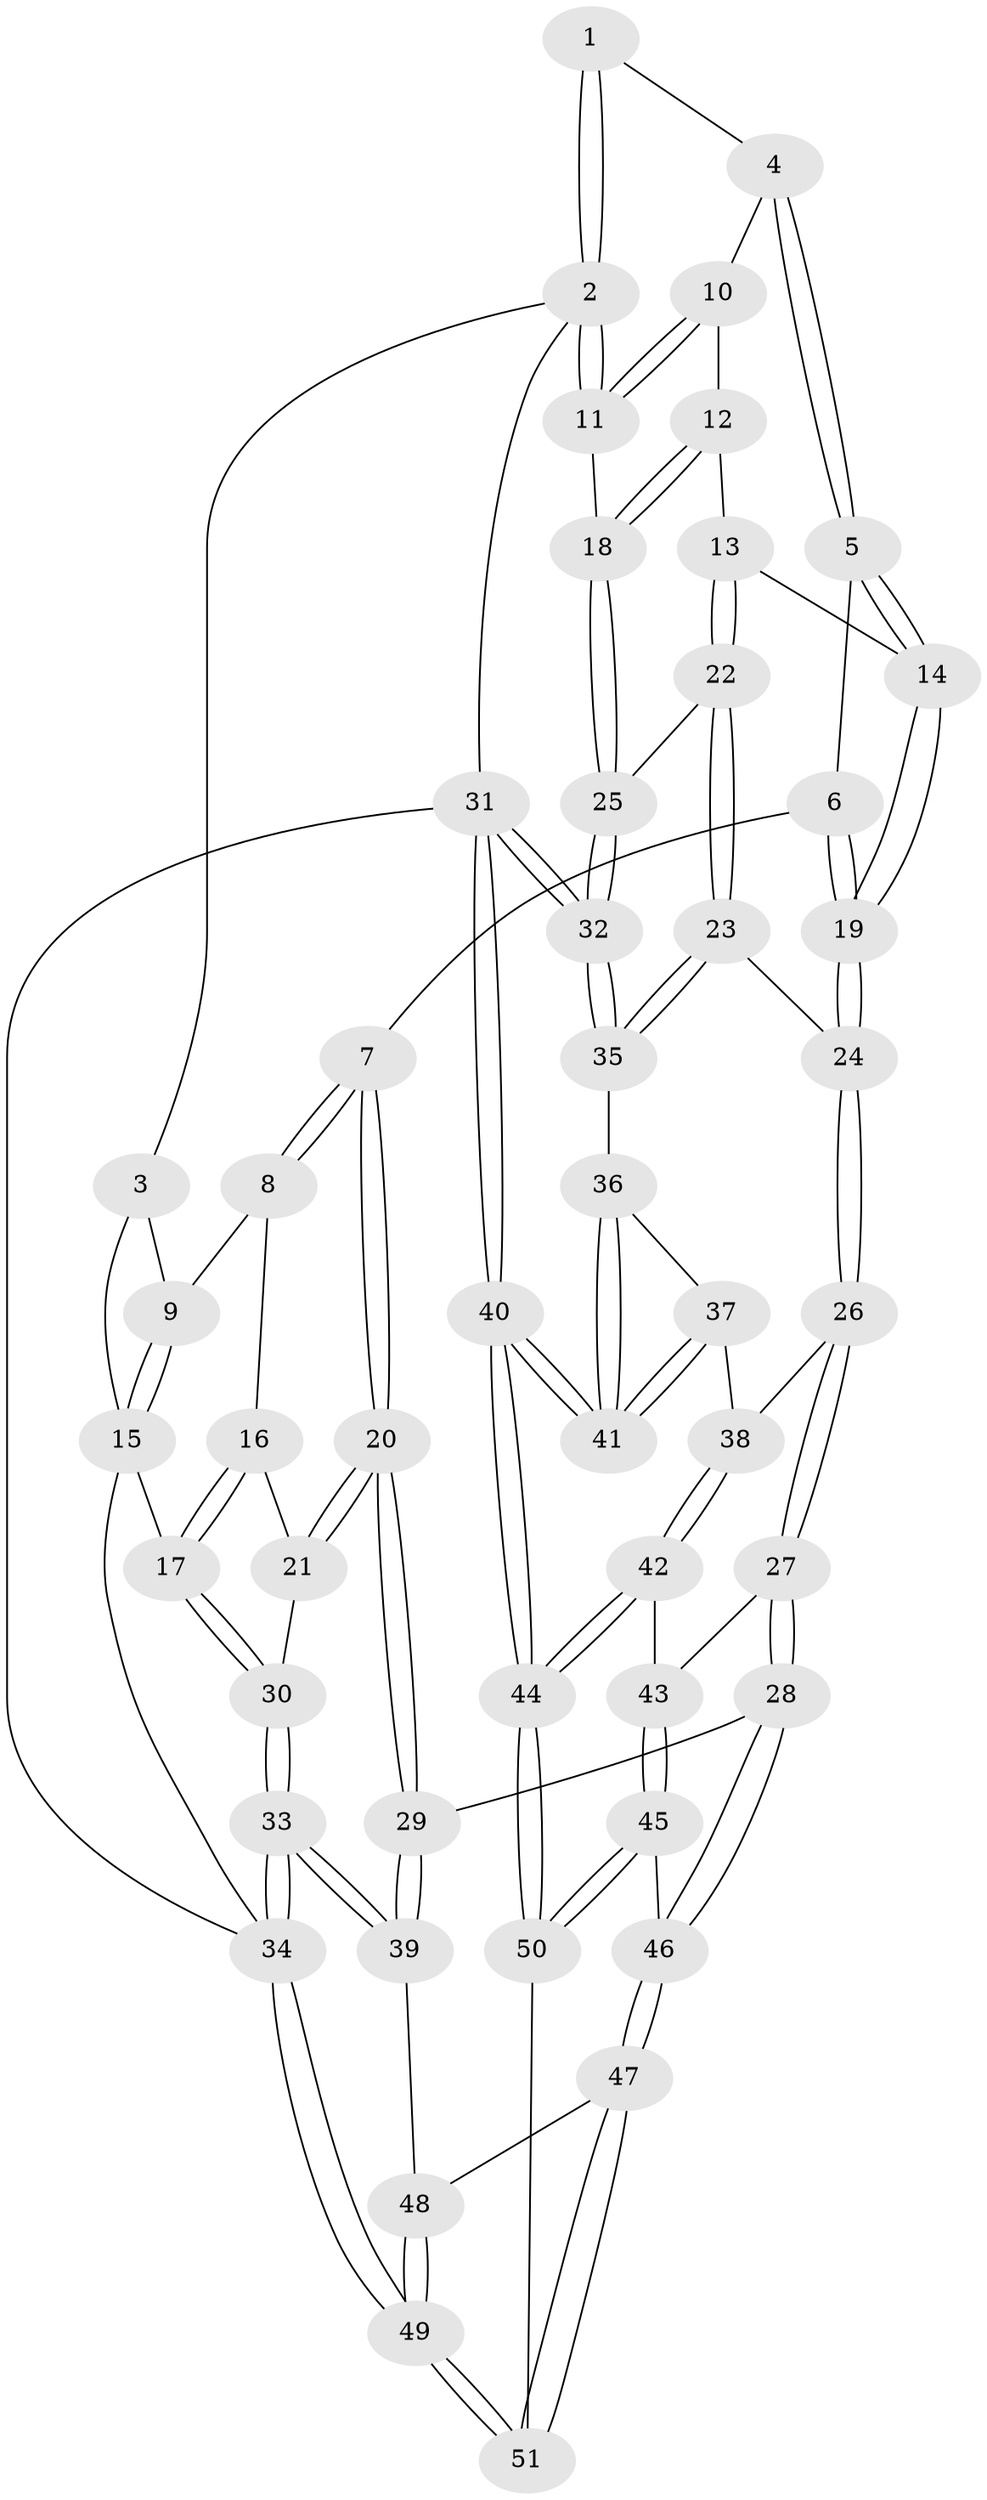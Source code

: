 // Generated by graph-tools (version 1.1) at 2025/27/03/09/25 03:27:15]
// undirected, 51 vertices, 124 edges
graph export_dot {
graph [start="1"]
  node [color=gray90,style=filled];
  1 [pos="+0.6114724519766+0"];
  2 [pos="+1+0"];
  3 [pos="+0.4088853420258676+0"];
  4 [pos="+0.622683460269208+0"];
  5 [pos="+0.5172000127194252+0.30017061295702496"];
  6 [pos="+0.45567328532432466+0.35193953984691173"];
  7 [pos="+0.36106748486225804+0.37200312765757065"];
  8 [pos="+0.2925050143132999+0.27880496885190464"];
  9 [pos="+0.24818945883185622+0.16888861470914807"];
  10 [pos="+0.7252544124752358+0.10363738536001749"];
  11 [pos="+1+0.11884151322387801"];
  12 [pos="+0.7893339735466727+0.29191537887211133"];
  13 [pos="+0.7730251414510267+0.336399386707821"];
  14 [pos="+0.7463883585714295+0.34696739135863947"];
  15 [pos="+0+0.2037972080254692"];
  16 [pos="+0.11078835299429717+0.4226408909167659"];
  17 [pos="+0+0.23302303171821773"];
  18 [pos="+1+0.22360238733165022"];
  19 [pos="+0.6124715001083771+0.4659287213271169"];
  20 [pos="+0.32074733978361764+0.6288771859328632"];
  21 [pos="+0.13793731703747414+0.48195759908575075"];
  22 [pos="+0.8491924838169745+0.4951316607997668"];
  23 [pos="+0.8538003983362034+0.5627367485186584"];
  24 [pos="+0.5968969449530724+0.5698077852673902"];
  25 [pos="+1+0.27586080479919867"];
  26 [pos="+0.5068732779578068+0.6789361647656845"];
  27 [pos="+0.47548406288442513+0.6850988329847262"];
  28 [pos="+0.39451351073943836+0.684634794584441"];
  29 [pos="+0.3243160157630236+0.6512037046231361"];
  30 [pos="+0+0.6084302055943969"];
  31 [pos="+1+1"];
  32 [pos="+1+0.7413046972247713"];
  33 [pos="+0+0.7519714755521734"];
  34 [pos="+0+1"];
  35 [pos="+0.9162443641177561+0.6805679564116806"];
  36 [pos="+0.8901787147934342+0.699506554269704"];
  37 [pos="+0.6784335647957462+0.7618801453187186"];
  38 [pos="+0.6732022526901493+0.7614537836132258"];
  39 [pos="+0.1555507433720748+0.7500352511106972"];
  40 [pos="+0.7939944597387354+1"];
  41 [pos="+0.7927593597073928+1"];
  42 [pos="+0.6214764444534824+0.9431764417040724"];
  43 [pos="+0.5475358227330432+0.8718715191344582"];
  44 [pos="+0.6672247896607905+1"];
  45 [pos="+0.49605803016594086+0.9653985471933224"];
  46 [pos="+0.40153130851557506+0.7950756406752455"];
  47 [pos="+0.34214419603539975+1"];
  48 [pos="+0.1789578205305377+0.8522640039788256"];
  49 [pos="+0.08664781144296861+1"];
  50 [pos="+0.5604173038968989+1"];
  51 [pos="+0.387846046541713+1"];
  1 -- 2;
  1 -- 2;
  1 -- 4;
  2 -- 3;
  2 -- 11;
  2 -- 11;
  2 -- 31;
  3 -- 9;
  3 -- 15;
  4 -- 5;
  4 -- 5;
  4 -- 10;
  5 -- 6;
  5 -- 14;
  5 -- 14;
  6 -- 7;
  6 -- 19;
  6 -- 19;
  7 -- 8;
  7 -- 8;
  7 -- 20;
  7 -- 20;
  8 -- 9;
  8 -- 16;
  9 -- 15;
  9 -- 15;
  10 -- 11;
  10 -- 11;
  10 -- 12;
  11 -- 18;
  12 -- 13;
  12 -- 18;
  12 -- 18;
  13 -- 14;
  13 -- 22;
  13 -- 22;
  14 -- 19;
  14 -- 19;
  15 -- 17;
  15 -- 34;
  16 -- 17;
  16 -- 17;
  16 -- 21;
  17 -- 30;
  17 -- 30;
  18 -- 25;
  18 -- 25;
  19 -- 24;
  19 -- 24;
  20 -- 21;
  20 -- 21;
  20 -- 29;
  20 -- 29;
  21 -- 30;
  22 -- 23;
  22 -- 23;
  22 -- 25;
  23 -- 24;
  23 -- 35;
  23 -- 35;
  24 -- 26;
  24 -- 26;
  25 -- 32;
  25 -- 32;
  26 -- 27;
  26 -- 27;
  26 -- 38;
  27 -- 28;
  27 -- 28;
  27 -- 43;
  28 -- 29;
  28 -- 46;
  28 -- 46;
  29 -- 39;
  29 -- 39;
  30 -- 33;
  30 -- 33;
  31 -- 32;
  31 -- 32;
  31 -- 40;
  31 -- 40;
  31 -- 34;
  32 -- 35;
  32 -- 35;
  33 -- 34;
  33 -- 34;
  33 -- 39;
  33 -- 39;
  34 -- 49;
  34 -- 49;
  35 -- 36;
  36 -- 37;
  36 -- 41;
  36 -- 41;
  37 -- 38;
  37 -- 41;
  37 -- 41;
  38 -- 42;
  38 -- 42;
  39 -- 48;
  40 -- 41;
  40 -- 41;
  40 -- 44;
  40 -- 44;
  42 -- 43;
  42 -- 44;
  42 -- 44;
  43 -- 45;
  43 -- 45;
  44 -- 50;
  44 -- 50;
  45 -- 46;
  45 -- 50;
  45 -- 50;
  46 -- 47;
  46 -- 47;
  47 -- 48;
  47 -- 51;
  47 -- 51;
  48 -- 49;
  48 -- 49;
  49 -- 51;
  49 -- 51;
  50 -- 51;
}
